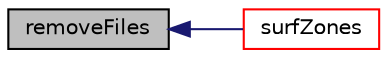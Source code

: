 digraph "removeFiles"
{
  bgcolor="transparent";
  edge [fontname="Helvetica",fontsize="10",labelfontname="Helvetica",labelfontsize="10"];
  node [fontname="Helvetica",fontsize="10",shape=record];
  rankdir="LR";
  Node2976 [label="removeFiles",height=0.2,width=0.4,color="black", fillcolor="grey75", style="filled", fontcolor="black"];
  Node2976 -> Node2977 [dir="back",color="midnightblue",fontsize="10",style="solid",fontname="Helvetica"];
  Node2977 [label="surfZones",height=0.2,width=0.4,color="red",URL="$a30961.html#ac9d5ad1a3400361b0cf661628bd78549",tooltip="Return surface zones. "];
}
